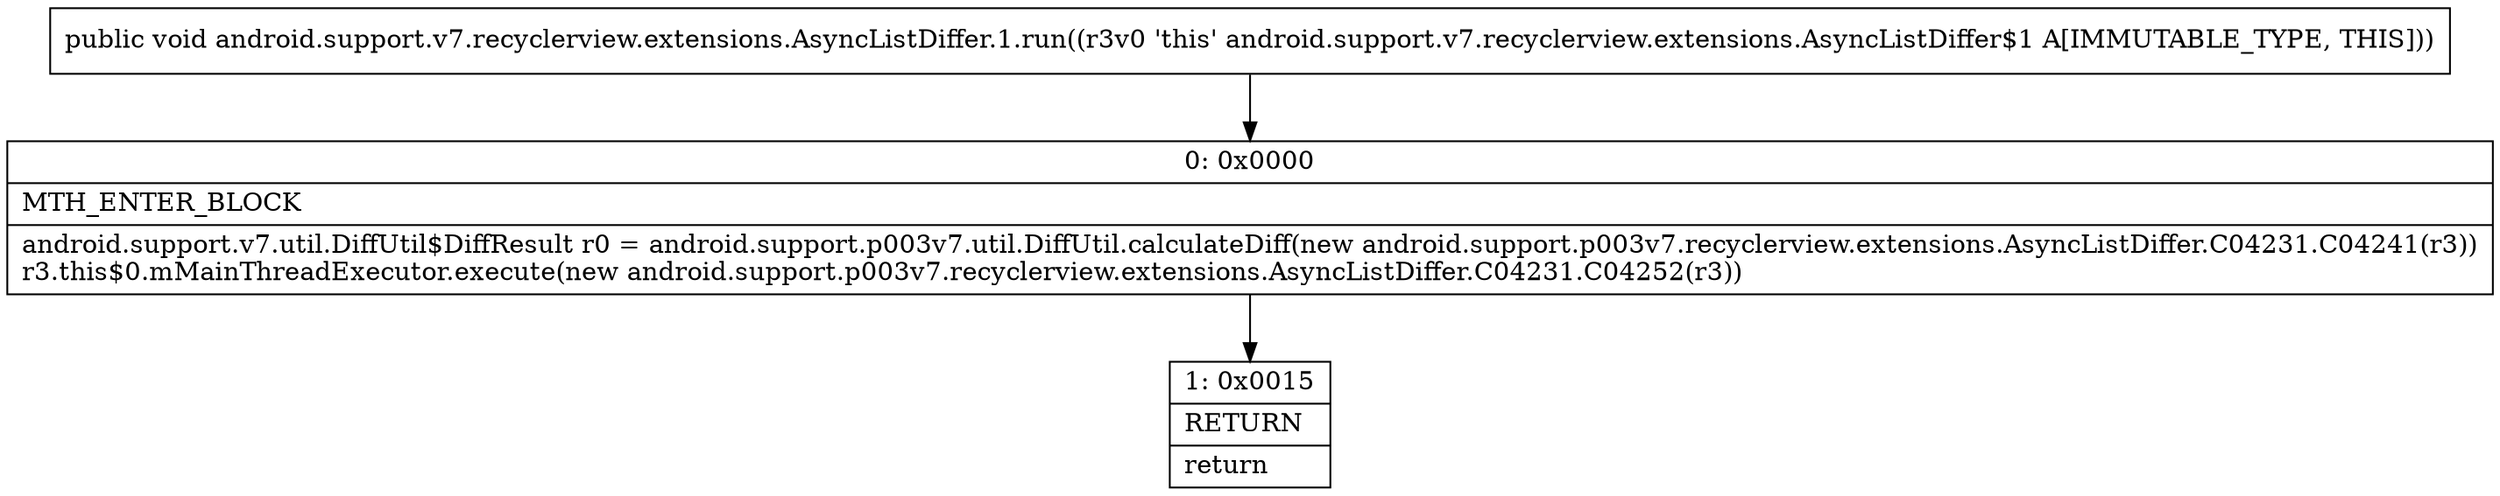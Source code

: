 digraph "CFG forandroid.support.v7.recyclerview.extensions.AsyncListDiffer.1.run()V" {
Node_0 [shape=record,label="{0\:\ 0x0000|MTH_ENTER_BLOCK\l|android.support.v7.util.DiffUtil$DiffResult r0 = android.support.p003v7.util.DiffUtil.calculateDiff(new android.support.p003v7.recyclerview.extensions.AsyncListDiffer.C04231.C04241(r3))\lr3.this$0.mMainThreadExecutor.execute(new android.support.p003v7.recyclerview.extensions.AsyncListDiffer.C04231.C04252(r3))\l}"];
Node_1 [shape=record,label="{1\:\ 0x0015|RETURN\l|return\l}"];
MethodNode[shape=record,label="{public void android.support.v7.recyclerview.extensions.AsyncListDiffer.1.run((r3v0 'this' android.support.v7.recyclerview.extensions.AsyncListDiffer$1 A[IMMUTABLE_TYPE, THIS])) }"];
MethodNode -> Node_0;
Node_0 -> Node_1;
}


